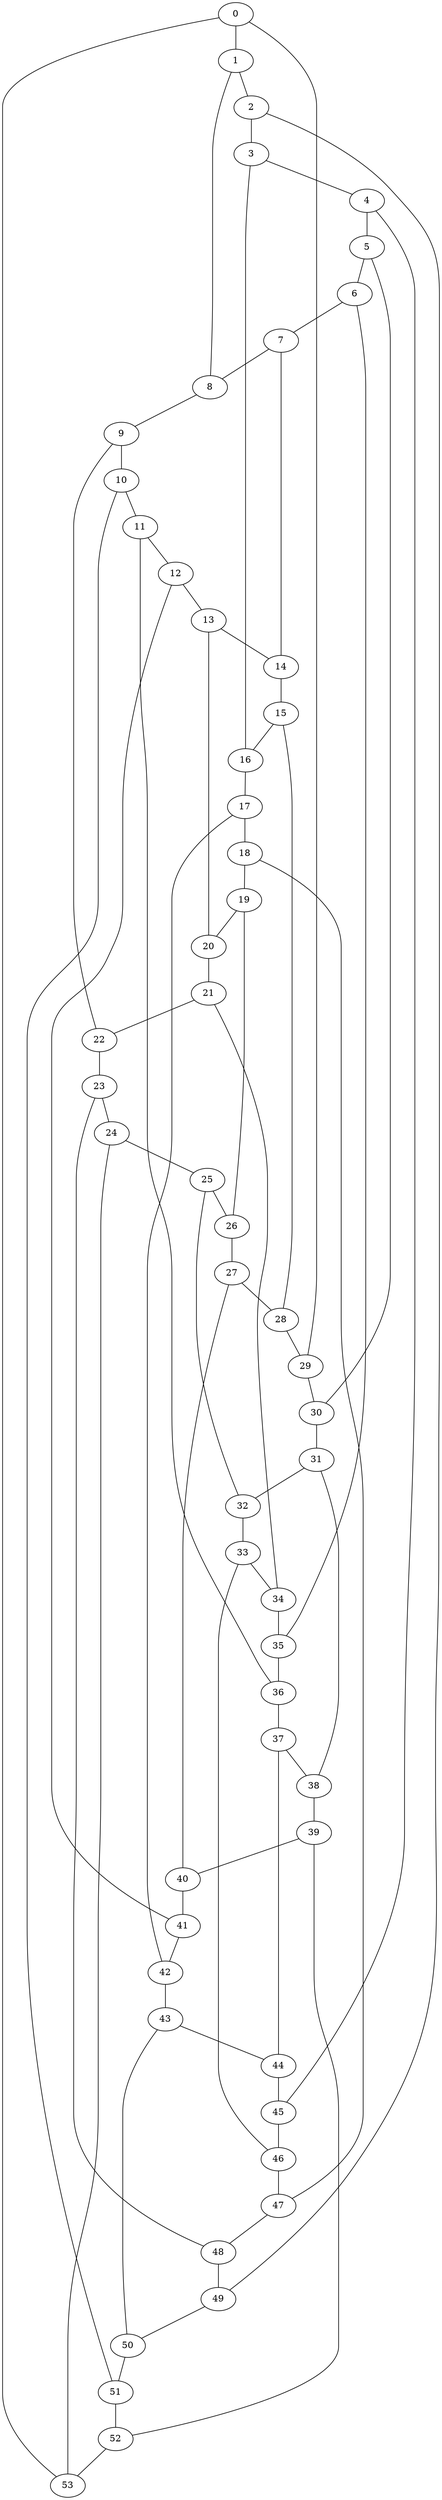 graph g {0;1;2;3;4;5;6;7;8;9;10;11;12;13;14;15;16;17;18;19;20;21;22;23;24;25;26;27;28;29;30;31;32;33;34;35;36;37;38;39;40;41;42;43;44;45;46;47;48;49;50;51;52;53;0 -- 1;0 -- 29;0 -- 53;1 -- 2;1 -- 8;2 -- 3;2 -- 49;3 -- 4;3 -- 16;4 -- 5;4 -- 45;5 -- 6;5 -- 30;6 -- 7;6 -- 35;7 -- 8;7 -- 14;8 -- 9;9 -- 10;9 -- 22;10 -- 11;10 -- 51;11 -- 12;11 -- 36;12 -- 13;12 -- 41;13 -- 14;13 -- 20;14 -- 15;15 -- 16;15 -- 28;16 -- 17;17 -- 18;17 -- 42;18 -- 19;18 -- 47;19 -- 20;19 -- 26;20 -- 21;21 -- 22;21 -- 34;22 -- 23;23 -- 24;23 -- 48;24 -- 25;24 -- 53;25 -- 26;25 -- 32;26 -- 27;27 -- 28;27 -- 40;28 -- 29;29 -- 30;30 -- 31;31 -- 32;31 -- 38;32 -- 33;33 -- 34;33 -- 46;34 -- 35;35 -- 36;36 -- 37;37 -- 38;37 -- 44;38 -- 39;39 -- 40;39 -- 52;40 -- 41;41 -- 42;42 -- 43;43 -- 44;43 -- 50;44 -- 45;45 -- 46;46 -- 47;47 -- 48;48 -- 49;49 -- 50;50 -- 51;51 -- 52;52 -- 53;}